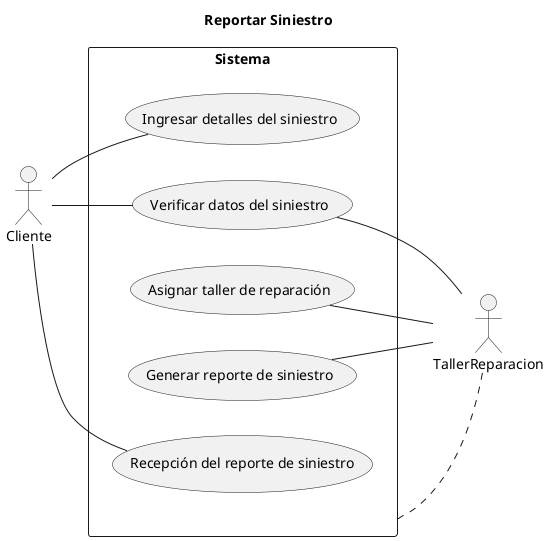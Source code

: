 @startuml Diagrama Caso Uso 2

title Reportar Siniestro

left to right direction
skinparam packageStyle rectangle

actor Cliente as c
actor TallerReparacion as tr

rectangle Sistema {
  usecase "Ingresar detalles del siniestro" as UC1
  usecase "Verificar datos del siniestro" as UC2
  usecase "Asignar taller de reparación" as UC3
  usecase "Generar reporte de siniestro" as UC4
  usecase "Recepción del reporte de siniestro" as UC5
}

Sistema .. tr

c -right- UC1
c -right- UC2
tr -left- UC2
tr -left- UC3
tr -left- UC4
c -- UC5

@enduml
